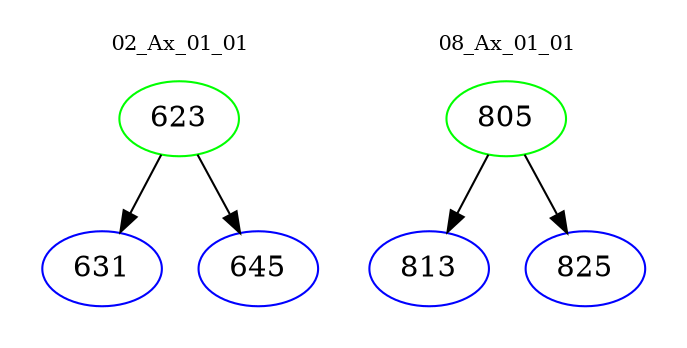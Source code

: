 digraph{
subgraph cluster_0 {
color = white
label = "02_Ax_01_01";
fontsize=10;
T0_623 [label="623", color="green"]
T0_623 -> T0_631 [color="black"]
T0_631 [label="631", color="blue"]
T0_623 -> T0_645 [color="black"]
T0_645 [label="645", color="blue"]
}
subgraph cluster_1 {
color = white
label = "08_Ax_01_01";
fontsize=10;
T1_805 [label="805", color="green"]
T1_805 -> T1_813 [color="black"]
T1_813 [label="813", color="blue"]
T1_805 -> T1_825 [color="black"]
T1_825 [label="825", color="blue"]
}
}
